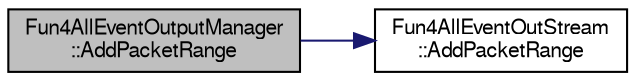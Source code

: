 digraph "Fun4AllEventOutputManager::AddPacketRange"
{
  bgcolor="transparent";
  edge [fontname="FreeSans",fontsize="10",labelfontname="FreeSans",labelfontsize="10"];
  node [fontname="FreeSans",fontsize="10",shape=record];
  rankdir="LR";
  Node1 [label="Fun4AllEventOutputManager\l::AddPacketRange",height=0.2,width=0.4,color="black", fillcolor="grey75", style="filled" fontcolor="black"];
  Node1 -> Node2 [color="midnightblue",fontsize="10",style="solid",fontname="FreeSans"];
  Node2 [label="Fun4AllEventOutStream\l::AddPacketRange",height=0.2,width=0.4,color="black",URL="$dc/dab/classFun4AllEventOutStream.html#a5febb05c51c28dacf95c16f34178fe5f"];
}
